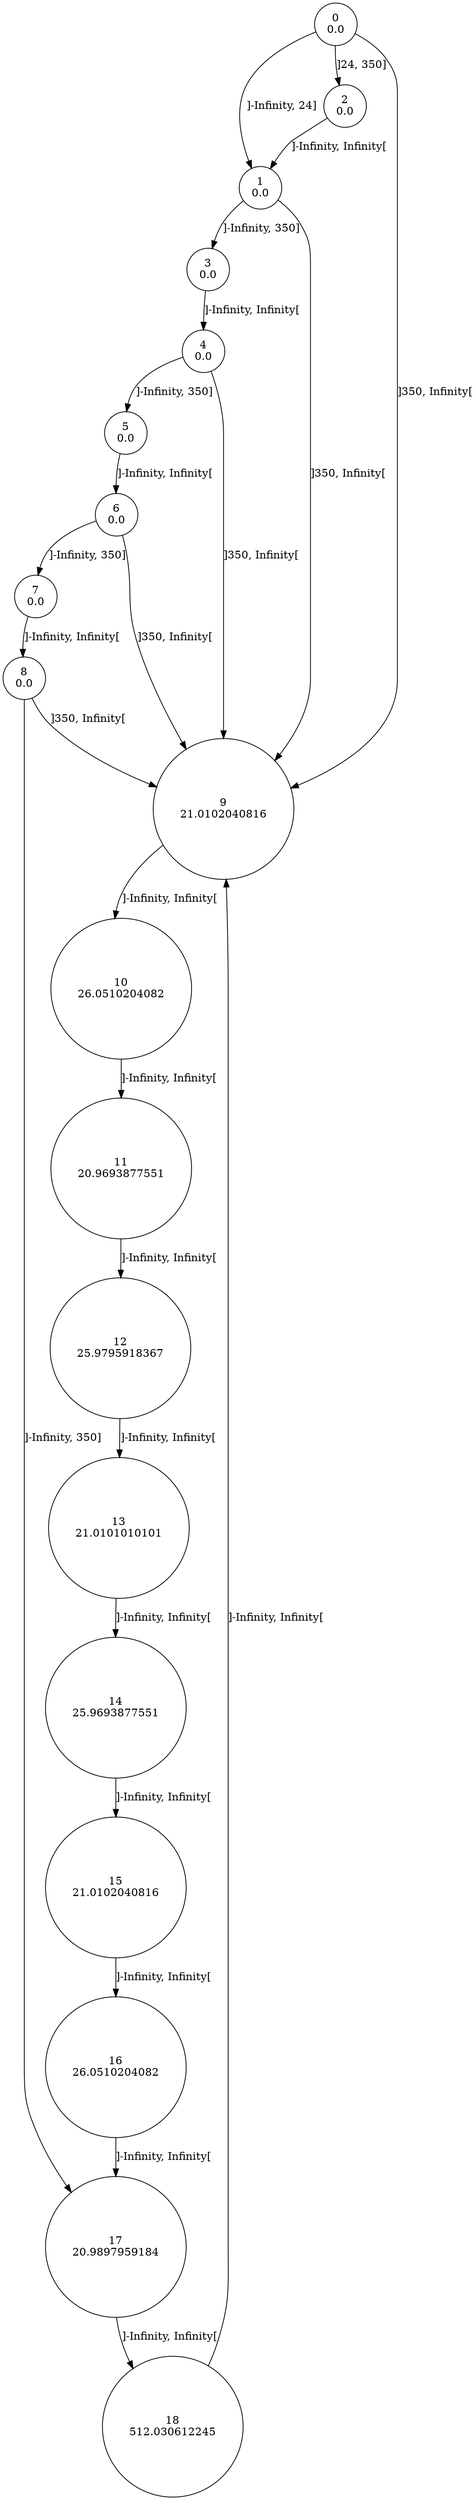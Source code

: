 digraph a {
0 [shape=circle, label="0\n0.0"];
	0 -> 1 [label="]-Infinity, 24]"];
	0 -> 2 [label="]24, 350]"];
	0 -> 9 [label="]350, Infinity["];
1 [shape=circle, label="1\n0.0"];
	1 -> 3 [label="]-Infinity, 350]"];
	1 -> 9 [label="]350, Infinity["];
2 [shape=circle, label="2\n0.0"];
	2 -> 1 [label="]-Infinity, Infinity["];
3 [shape=circle, label="3\n0.0"];
	3 -> 4 [label="]-Infinity, Infinity["];
4 [shape=circle, label="4\n0.0"];
	4 -> 5 [label="]-Infinity, 350]"];
	4 -> 9 [label="]350, Infinity["];
5 [shape=circle, label="5\n0.0"];
	5 -> 6 [label="]-Infinity, Infinity["];
6 [shape=circle, label="6\n0.0"];
	6 -> 7 [label="]-Infinity, 350]"];
	6 -> 9 [label="]350, Infinity["];
7 [shape=circle, label="7\n0.0"];
	7 -> 8 [label="]-Infinity, Infinity["];
8 [shape=circle, label="8\n0.0"];
	8 -> 17 [label="]-Infinity, 350]"];
	8 -> 9 [label="]350, Infinity["];
9 [shape=circle, label="9\n21.0102040816"];
	9 -> 10 [label="]-Infinity, Infinity["];
10 [shape=circle, label="10\n26.0510204082"];
	10 -> 11 [label="]-Infinity, Infinity["];
11 [shape=circle, label="11\n20.9693877551"];
	11 -> 12 [label="]-Infinity, Infinity["];
12 [shape=circle, label="12\n25.9795918367"];
	12 -> 13 [label="]-Infinity, Infinity["];
13 [shape=circle, label="13\n21.0101010101"];
	13 -> 14 [label="]-Infinity, Infinity["];
14 [shape=circle, label="14\n25.9693877551"];
	14 -> 15 [label="]-Infinity, Infinity["];
15 [shape=circle, label="15\n21.0102040816"];
	15 -> 16 [label="]-Infinity, Infinity["];
16 [shape=circle, label="16\n26.0510204082"];
	16 -> 17 [label="]-Infinity, Infinity["];
17 [shape=circle, label="17\n20.9897959184"];
	17 -> 18 [label="]-Infinity, Infinity["];
18 [shape=circle, label="18\n512.030612245"];
	18 -> 9 [label="]-Infinity, Infinity["];
}